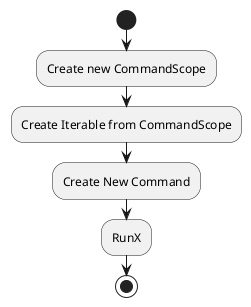 @startuml
start
:Create new CommandScope;
:Create Iterable from CommandScope;
:Create New Command;
:RunX;
stop
@enduml
